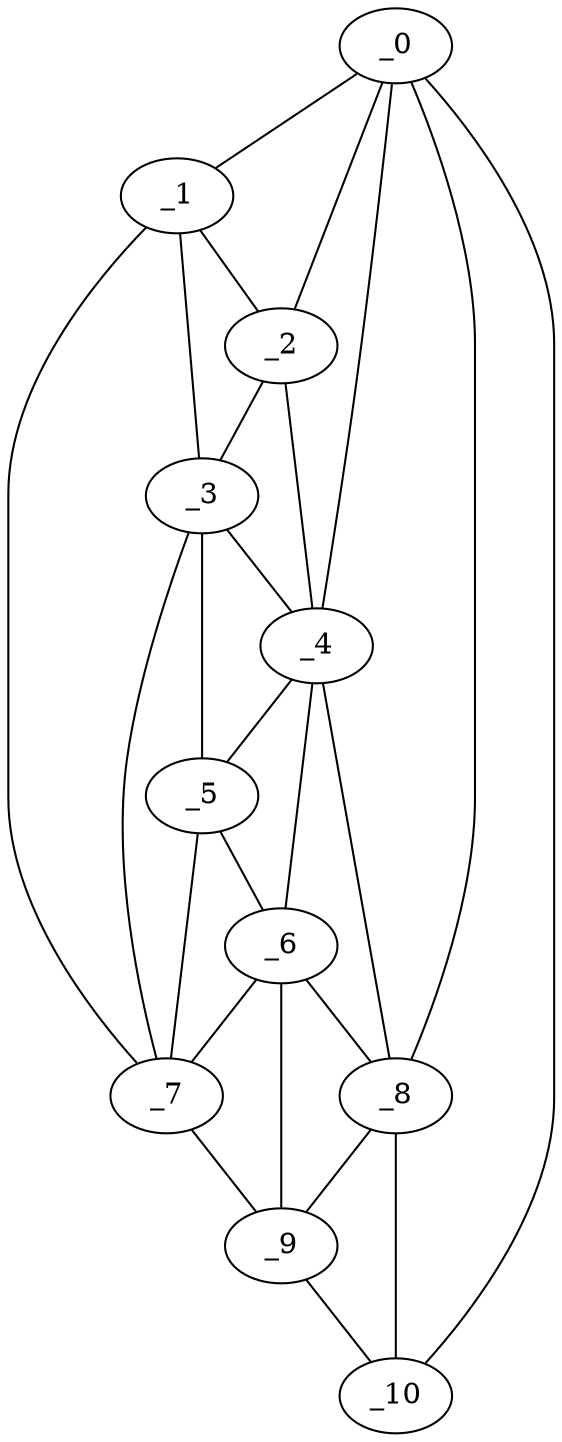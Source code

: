 graph "obj9__225.gxl" {
	_0	 [x=24,
		y=5];
	_1	 [x=41,
		y=4];
	_0 -- _1	 [valence=1];
	_2	 [x=49,
		y=10];
	_0 -- _2	 [valence=2];
	_4	 [x=54,
		y=12];
	_0 -- _4	 [valence=2];
	_8	 [x=104,
		y=109];
	_0 -- _8	 [valence=2];
	_10	 [x=106,
		y=115];
	_0 -- _10	 [valence=1];
	_1 -- _2	 [valence=2];
	_3	 [x=52,
		y=7];
	_1 -- _3	 [valence=2];
	_7	 [x=86,
		y=12];
	_1 -- _7	 [valence=1];
	_2 -- _3	 [valence=2];
	_2 -- _4	 [valence=2];
	_3 -- _4	 [valence=1];
	_5	 [x=58,
		y=10];
	_3 -- _5	 [valence=2];
	_3 -- _7	 [valence=2];
	_4 -- _5	 [valence=2];
	_6	 [x=61,
		y=13];
	_4 -- _6	 [valence=1];
	_4 -- _8	 [valence=2];
	_5 -- _6	 [valence=2];
	_5 -- _7	 [valence=2];
	_6 -- _7	 [valence=2];
	_6 -- _8	 [valence=2];
	_9	 [x=106,
		y=22];
	_6 -- _9	 [valence=2];
	_7 -- _9	 [valence=1];
	_8 -- _9	 [valence=1];
	_8 -- _10	 [valence=2];
	_9 -- _10	 [valence=1];
}

